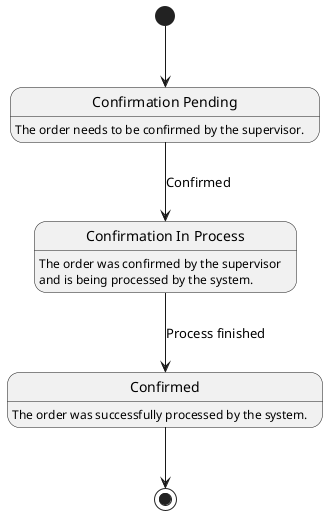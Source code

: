 @startuml

top to bottom direction
hide empty description
state "Confirmation Pending" as ConfirmationPending : The order needs to be confirmed by the supervisor.

state "Confirmation In Process" as ConfirmationInProcess : The order was confirmed by the supervisor
state "Confirmation In Process" as ConfirmationInProcess : and is being processed by the system.

Confirmed : The order was successfully processed by the system.


ConfirmationPending --> ConfirmationInProcess : Confirmed
ConfirmationInProcess --> Confirmed : Process finished
[*] --> ConfirmationPending
Confirmed --> [*]

@enduml